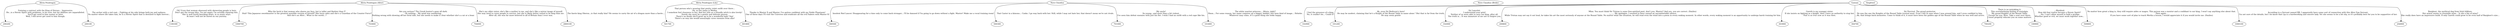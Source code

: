 strict digraph servant_voices {
	100100 [label="Altria Pendragon" servant_class=1]
	100100 -> 200200 [label="Forming a contract with the King of Heroes... Impressive.\nHe...is a Heroic Spirit with problems, to be sure, but his abilities are unparalleled.\nYou'll get used to him sooner or later.\nWell, I will never get used to him though."]
	100100 -> 200100 [label="The archer with a red coat... Fighting at his side brings both joy and sadness.\nNo matter where life takes him, he is a Heroic Spirit that is destined to fight forever..."]
	100200 [label="Altria Pendragon (Alter)" servant_class=1]
	100200 -> 1100300 [label="Oh? Even that woman obsessed with skewering people is here.\nDon't get the wrong idea. I'm not angry. I'm actually enjoying this.\nShe is well worth knocking down, in so many ways.\nAt least I will not be bored on our journey."]
	100200 -> 1000700 [label="Who the heck is that woman who shares my face, but is taller and flashier than I?\nHuh? This Japanese swordmaster is the greatest possible version of herself? She loves oden and she's a Guardian of the Counter Force?\nAnd she's an Alter... What in the world...?"]
	100200 -> 703000 [label="Are you serious? The Greek hunter's gone all dark.\nOh nothing... My mind was wandering.\nNothing wrong with showing off her feral side, but she needs to make it clear whether she's a cat or a boar."]
	100200 -> 704000 [label="She's my older sister, she's like a mother to me, and she's like a mirror image of myself.\nShe may need to curse people to survive, but she is likely better suited to be king than me.\nAfter all, she was far more beloved to all of Britain than I ever was."]
	100200 -> 2800100 [label="The faerie king Oberon...is that really him? He seems to carry the air of a dragon more than a faerie..."]
	100300 [label="Altria Pendragon (Lily)" servant_class=1]
	100300 -> 501700 [label="That person who's wearing that pretty violet outfit over there...\nOh, so her name is Medea.\nI somehow feel closeness to her. And her title as a friendly witch is also lovely!\nSurely she must be a gentle and delicate person.\nThere's no doubt she'll grow up to be a wonderful lady! Yep!\nThere's no way she would annoyingly curse enemies from afar!"]
	100300 -> 601800 [label="Thanks to Master X and Master, I've gotten confident with my Noble Phantasm!\nOne of these days I'll visit the Universe and eradicate all the evil Sabers with Master X!"]
	100500 [label="Nero Claudius" servant_class=1]
	100500 -> 300500 [label="Insolent Red Lancer. Disappearing for a time only to come back stronger... I'll be damned if I'm going to go down without a fight. Master! Make me a vocal training room!"]
	100500 -> 500300 [label="That Caster in a kimono... Casko. I go way back with her. Still, while I may not hate her, that doesn't mean we're not rivals."]
	100500 -> 701000 [label="My uncle!\nSo young...and more than a bit violent.\nI've seen him defeat enemies with just his fist. I wish I had an outfit with a red cape like his."]
	100500 -> 101800 [label="The white warrior princess... Altera, right?\nHmm... For some reason, her name conjures up a bigger, badder, last boss kind of image... Hehehe.\nWhatever may come, it's a good thing she looks happy."]
	100600 [label="Nero Claudius (Bride)" servant_class=1]
	100700 [label=Gawain servant_class=1]
	100700 -> 102900 [label="I feel the presence of a king.\nNo, it couldn't be... Could it?"]
	100700 -> 101200 [label="There is no mistaking it.\nThis overwhelming feeling of nostalgia.\nMy proud Knights of the Round Table.\nExcept for you, Bors. Take a seat over there.\nI must properly educate you on some matters."]
	100700 -> 102000 [label="There is no mistaking it.\nThis overwhelming feeling of nostalgia.\nMy proud Knights of the Round Table.\nExcept for you, Bors. Take a seat over there.\nI must properly educate you on some matters."]
	100700 -> 200800 [label="There is no mistaking it.\nThis overwhelming feeling of nostalgia.\nMy proud Knights of the Round Table.\nExcept for you, Bors. Take a seat over there.\nI must properly educate you on some matters."]
	100700 -> 303900 [label="There is no mistaking it.\nThis overwhelming feeling of nostalgia.\nMy proud Knights of the Round Table.\nExcept for you, Bors. Take a seat over there.\nI must properly educate you on some matters."]
	100700 -> 304700 [label="There is no mistaking it.\nThis overwhelming feeling of nostalgia.\nMy proud Knights of the Round Table.\nExcept for you, Bors. Take a seat over there.\nI must properly educate you on some matters."]
	100700 -> 700200 [label="There is no mistaking it.\nThis overwhelming feeling of nostalgia.\nMy proud Knights of the Round Table.\nExcept for you, Bors. Take a seat over there.\nI must properly educate you on some matters."]
	100700 -> 100900 [label="...Mordred.\nHow did that traitor become a Heroic Spirit?\n...No, I can't allow myself to hold a grudge.\nWhether good or evil, we must work together now..."]
	100700 -> 102000 [label="Sir Lancelot.\nI understand your grief.\nNeither of us were able to save our king, after all.\nThe truth is... It was immature of me not to forgive you."]
	100700 -> 101200 [label="Ah, even Sir Bedivere's here!\nHe may be modest, claiming that he's \a Knight of the Round Table in name alone.\" But that is far from the truth.\nHe may seem gentle"]
	100700 -> 200800 [label="Mhm. You must think Sir Tristan is some free-spirited poet, don't you, Master? And yes, you are correct. (Smiles) \n......... My apologies. I seemed to have caused an uncomfortable silence.\nWhile Tristan may not say it out loud, he takes his art the most seriously of anyone at the Round Table. No matter what the situation, he will read even the wind into a poem in every waking moment. In other words, every waking moment is an opportunity to undergo harsh training for him."]
	100700 -> 303900 [label="Gareth is my younger sister.\nIf she insists on fighting as a knight, then I have no authority to stop her.\nThat is as true now as it was then."]
	100700 -> 500800 [label="No matter how great a king is, they still require aides or mages. This person was a mentor and a confidant to our king. I won't say anything else about that.\nThen again...\nIf you have some sort of plan to teach Merlin a lesson, I would appreciate it if you would invite me. (Smiles)"]
	100700 -> 1000100 [label="According to a Servant named BB, I apparently have some sort of connection with this Alter Ego Servant.\nI'm not sure of the details, but I do know that Lip is a hardworking and sincere lady. Yet she seems to be a bit shy, so it's probably best for you to be supportive of her."]
	100700 -> 204900 [label="Barghest, the mythical dog from Irish folklore.\nHer armor seems to resemble mine... Is she a fan of mine?\nShe really does have an impressive build. If only Gareth could grow to be even half of Barghest's size..."]
	100700 -> 304700 [label="Sir Percival. The proud protector.\nHe was the one the Knights of the Round Table trusted most. Even I felt at ease when I was around him, and I even confided in him.\n...Ah, that brings back memories. Come to think of it, it must have been the golden age of the Round Table when he was well and active."]
	100800 [label=Siegfried servant_class=1]
}
